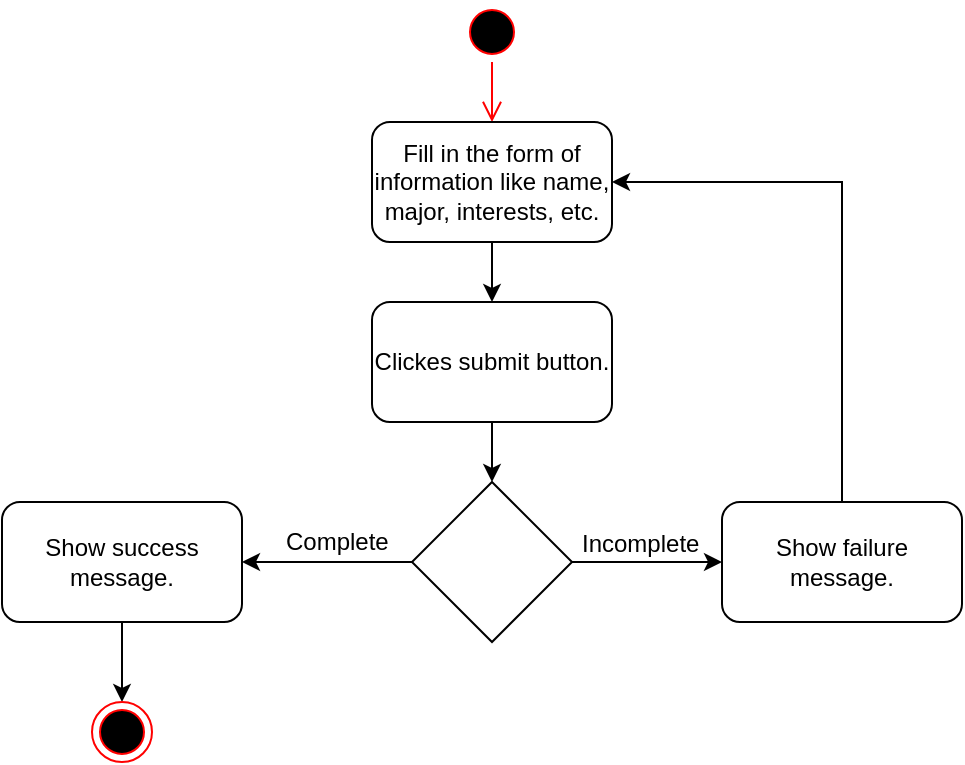 <mxfile version="10.6.1" type="github"><diagram id="HIx1ute8Xbzcny4Su39y" name="Page-1"><mxGraphModel dx="754" dy="467" grid="1" gridSize="10" guides="1" tooltips="1" connect="1" arrows="1" fold="1" page="1" pageScale="1" pageWidth="827" pageHeight="1169" math="0" shadow="0"><root><mxCell id="0"/><mxCell id="1" parent="0"/><mxCell id="Nr1b0GEuhOPCYZVlu7dK-1" value="" style="ellipse;html=1;shape=startState;fillColor=#000000;strokeColor=#ff0000;" vertex="1" parent="1"><mxGeometry x="370" y="10" width="30" height="30" as="geometry"/></mxCell><mxCell id="Nr1b0GEuhOPCYZVlu7dK-2" value="" style="edgeStyle=orthogonalEdgeStyle;html=1;verticalAlign=bottom;endArrow=open;endSize=8;strokeColor=#ff0000;entryX=0.5;entryY=0;entryDx=0;entryDy=0;" edge="1" source="Nr1b0GEuhOPCYZVlu7dK-1" parent="1" target="Nr1b0GEuhOPCYZVlu7dK-3"><mxGeometry relative="1" as="geometry"><mxPoint x="385" y="100" as="targetPoint"/></mxGeometry></mxCell><mxCell id="Nr1b0GEuhOPCYZVlu7dK-5" value="" style="edgeStyle=orthogonalEdgeStyle;rounded=0;orthogonalLoop=1;jettySize=auto;html=1;" edge="1" parent="1" source="Nr1b0GEuhOPCYZVlu7dK-3" target="Nr1b0GEuhOPCYZVlu7dK-4"><mxGeometry relative="1" as="geometry"/></mxCell><mxCell id="Nr1b0GEuhOPCYZVlu7dK-3" value="Fill in the form of information like name, major, interests, etc." style="rounded=1;whiteSpace=wrap;html=1;" vertex="1" parent="1"><mxGeometry x="325" y="70" width="120" height="60" as="geometry"/></mxCell><mxCell id="Nr1b0GEuhOPCYZVlu7dK-7" value="" style="edgeStyle=orthogonalEdgeStyle;rounded=0;orthogonalLoop=1;jettySize=auto;html=1;" edge="1" parent="1" source="Nr1b0GEuhOPCYZVlu7dK-4"><mxGeometry relative="1" as="geometry"><mxPoint x="385" y="250" as="targetPoint"/></mxGeometry></mxCell><mxCell id="Nr1b0GEuhOPCYZVlu7dK-4" value="Clickes submit button." style="rounded=1;whiteSpace=wrap;html=1;" vertex="1" parent="1"><mxGeometry x="325" y="160" width="120" height="60" as="geometry"/></mxCell><mxCell id="Nr1b0GEuhOPCYZVlu7dK-10" style="edgeStyle=orthogonalEdgeStyle;rounded=0;orthogonalLoop=1;jettySize=auto;html=1;exitX=0;exitY=0.5;exitDx=0;exitDy=0;entryX=1;entryY=0.5;entryDx=0;entryDy=0;" edge="1" parent="1" source="Nr1b0GEuhOPCYZVlu7dK-8" target="Nr1b0GEuhOPCYZVlu7dK-9"><mxGeometry relative="1" as="geometry"/></mxCell><mxCell id="Nr1b0GEuhOPCYZVlu7dK-14" style="edgeStyle=orthogonalEdgeStyle;rounded=0;orthogonalLoop=1;jettySize=auto;html=1;exitX=1;exitY=0.5;exitDx=0;exitDy=0;entryX=0;entryY=0.5;entryDx=0;entryDy=0;" edge="1" parent="1" source="Nr1b0GEuhOPCYZVlu7dK-8" target="Nr1b0GEuhOPCYZVlu7dK-13"><mxGeometry relative="1" as="geometry"/></mxCell><mxCell id="Nr1b0GEuhOPCYZVlu7dK-8" value="" style="rhombus;whiteSpace=wrap;html=1;" vertex="1" parent="1"><mxGeometry x="345" y="250" width="80" height="80" as="geometry"/></mxCell><mxCell id="Nr1b0GEuhOPCYZVlu7dK-18" style="edgeStyle=orthogonalEdgeStyle;rounded=0;orthogonalLoop=1;jettySize=auto;html=1;exitX=0.5;exitY=1;exitDx=0;exitDy=0;" edge="1" parent="1" source="Nr1b0GEuhOPCYZVlu7dK-9" target="Nr1b0GEuhOPCYZVlu7dK-17"><mxGeometry relative="1" as="geometry"/></mxCell><mxCell id="Nr1b0GEuhOPCYZVlu7dK-9" value="Show success message." style="rounded=1;whiteSpace=wrap;html=1;" vertex="1" parent="1"><mxGeometry x="140" y="260" width="120" height="60" as="geometry"/></mxCell><mxCell id="Nr1b0GEuhOPCYZVlu7dK-11" value="Complete" style="text;html=1;resizable=0;points=[];autosize=1;align=left;verticalAlign=top;spacingTop=-4;" vertex="1" parent="1"><mxGeometry x="280" y="270" width="70" height="20" as="geometry"/></mxCell><mxCell id="Nr1b0GEuhOPCYZVlu7dK-16" style="edgeStyle=orthogonalEdgeStyle;rounded=0;orthogonalLoop=1;jettySize=auto;html=1;exitX=0.5;exitY=0;exitDx=0;exitDy=0;entryX=1;entryY=0.5;entryDx=0;entryDy=0;" edge="1" parent="1" source="Nr1b0GEuhOPCYZVlu7dK-13" target="Nr1b0GEuhOPCYZVlu7dK-3"><mxGeometry relative="1" as="geometry"/></mxCell><mxCell id="Nr1b0GEuhOPCYZVlu7dK-13" value="Show failure message." style="rounded=1;whiteSpace=wrap;html=1;" vertex="1" parent="1"><mxGeometry x="500" y="260" width="120" height="60" as="geometry"/></mxCell><mxCell id="Nr1b0GEuhOPCYZVlu7dK-15" value="Incomplete" style="text;html=1;resizable=0;points=[];autosize=1;align=left;verticalAlign=top;spacingTop=-4;" vertex="1" parent="1"><mxGeometry x="428" y="271" width="70" height="20" as="geometry"/></mxCell><mxCell id="Nr1b0GEuhOPCYZVlu7dK-17" value="" style="ellipse;html=1;shape=endState;fillColor=#000000;strokeColor=#ff0000;" vertex="1" parent="1"><mxGeometry x="185" y="360" width="30" height="30" as="geometry"/></mxCell></root></mxGraphModel></diagram></mxfile>